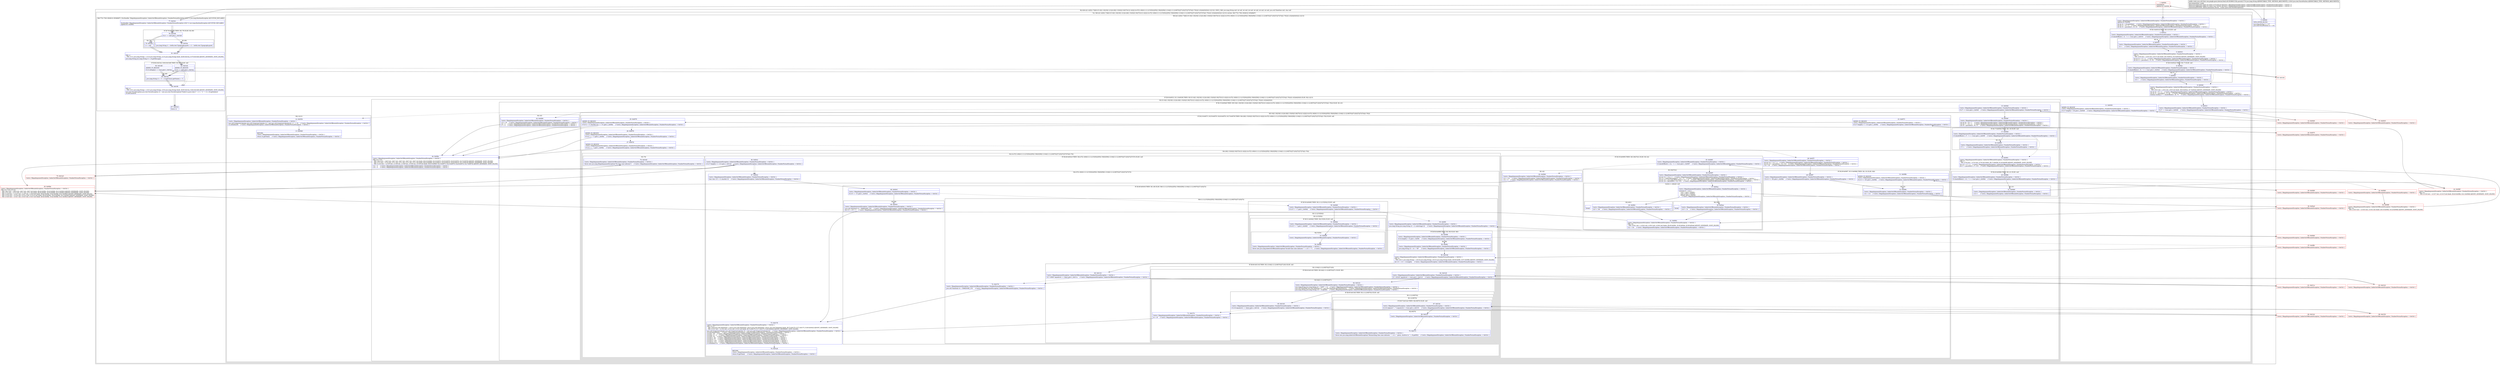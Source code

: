 digraph "CFG forcom.google.gson.internal.bind.util.ISO8601Utils.parse(Ljava\/lang\/String;Ljava\/text\/ParsePosition;)Ljava\/util\/Date;" {
subgraph cluster_Region_394680067 {
label = "R(2:0|(6:2|(1:4)|5|(1:7)|8|(3:(5:16|(1:18)|19|(1:21)|(4:28|(1:33)(0)|(3:36|37|41)(1:42)|(2:(4:47|(1:49)(6:(1:(1:(2:53|54)))|55|(1:58)(0)|59|(1:(3:64|(1:(1:(2:69|70)))|71)(0))|72)|73|74)|(1:76))))(1:43)|44|(0)(0))(2:12|13))) | DECL_VAR: java.lang.String null, int null, int null, int null, int null, int null, int null, java.util.TimeZone null, char null\l";
node [shape=record,color=blue];
Node_0 [shape=record,label="{0\:\ 0x0000|MTH_ENTER_BLOCK\l|java.lang.String r1 = r17\ljava.text.ParsePosition r2 = r18\l}"];
subgraph cluster_TryCatchRegion_712175100 {
label = "Try: R(6:2|(1:4)|5|(1:7)|8|(3:(5:16|(1:18)|19|(1:21)|(4:28|(1:33)(0)|(3:36|37|41)(1:42)|(2:(4:47|(1:49)(6:(1:(1:(2:53|54)))|55|(1:58)(0)|59|(1:(3:64|(1:(1:(2:69|70)))|71)(0))|72)|73|74)|(1:76))))(1:43)|44|(0)(0))(2:12|13)) catches: R(6:77|(1:79)(1:80)|81|(1:85)|86|87)";
node [shape=record,color=blue];
subgraph cluster_Region_344492393 {
label = "R(6:2|(1:4)|5|(1:7)|8|(3:(5:16|(1:18)|19|(1:21)|(4:28|(1:33)(0)|(3:36|37|41)(1:42)|(2:(4:47|(1:49)(6:(1:(1:(2:53|54)))|55|(1:58)(0)|59|(1:(3:64|(1:(1:(2:69|70)))|71)(0))|72)|73|74)|(1:76))))(1:43)|44|(0)(0))(2:12|13))";
node [shape=record,color=blue];
Node_2 [shape=record,label="{2\:\ ?|Catch:\{ IllegalArgumentException \| IndexOutOfBoundsException \| NumberFormatException \-\> 0x01b1 \}\lSplitter:B:1:0x0004\l|int int r0 = r18.getIndex()     \/\/ Catch:\{ IllegalArgumentException \| IndexOutOfBoundsException \| NumberFormatException \-\> 0x01b1 \}\lint int r3 = r0 + 4     \/\/ Catch:\{ IllegalArgumentException \| IndexOutOfBoundsException \| NumberFormatException \-\> 0x01b1 \}\lint int r0 = parseInt(r1, r0, r3)     \/\/ Catch:\{ IllegalArgumentException \| IndexOutOfBoundsException \| NumberFormatException \-\> 0x01b1 \}\l}"];
subgraph cluster_IfRegion_1080929016 {
label = "IF [B:3:0x0014] THEN: R(1:4) ELSE: null";
node [shape=record,color=blue];
Node_3 [shape=record,label="{3\:\ 0x0014|Catch:\{ IllegalArgumentException \| IndexOutOfBoundsException \| NumberFormatException \-\> 0x01b1 \}\l|if (checkOffset(r1, r3, '\-') == true) goto L_0x0016     \/\/ Catch:\{ IllegalArgumentException \| IndexOutOfBoundsException \| NumberFormatException \-\> 0x01b1 \}\l}"];
subgraph cluster_Region_1437737365 {
label = "R(1:4)";
node [shape=record,color=blue];
Node_4 [shape=record,label="{4\:\ 0x0016|Catch:\{ IllegalArgumentException \| IndexOutOfBoundsException \| NumberFormatException \-\> 0x01b1 \}\l|r3++     \/\/ Catch:\{ IllegalArgumentException \| IndexOutOfBoundsException \| NumberFormatException \-\> 0x01b1 \}\l}"];
}
}
Node_5 [shape=record,label="{5\:\ 0x0018|Catch:\{ IllegalArgumentException \| IndexOutOfBoundsException \| NumberFormatException \-\> 0x01b1 \}\lPHI: r3 \l  PHI: (r3v6 int) = (r3v5 int), (r3v15 int) binds: [B:3:0x0014, B:4:0x0016] A[DONT_GENERATE, DONT_INLINE]\l|int int r5 = r3 + 2     \/\/ Catch:\{ IllegalArgumentException \| IndexOutOfBoundsException \| NumberFormatException \-\> 0x01b1 \}\lint int r3 = parseInt(r1, r3, r5)     \/\/ Catch:\{ IllegalArgumentException \| IndexOutOfBoundsException \| NumberFormatException \-\> 0x01b1 \}\l}"];
subgraph cluster_IfRegion_827555716 {
label = "IF [B:6:0x0022] THEN: R(1:7) ELSE: null";
node [shape=record,color=blue];
Node_6 [shape=record,label="{6\:\ 0x0022|Catch:\{ IllegalArgumentException \| IndexOutOfBoundsException \| NumberFormatException \-\> 0x01b1 \}\l|if (checkOffset(r1, r5, '\-') == true) goto L_0x0024     \/\/ Catch:\{ IllegalArgumentException \| IndexOutOfBoundsException \| NumberFormatException \-\> 0x01b1 \}\l}"];
subgraph cluster_Region_1282991689 {
label = "R(1:7)";
node [shape=record,color=blue];
Node_7 [shape=record,label="{7\:\ 0x0024|Catch:\{ IllegalArgumentException \| IndexOutOfBoundsException \| NumberFormatException \-\> 0x01b1 \}\l|r5++     \/\/ Catch:\{ IllegalArgumentException \| IndexOutOfBoundsException \| NumberFormatException \-\> 0x01b1 \}\l}"];
}
}
Node_8 [shape=record,label="{8\:\ 0x0026|Catch:\{ IllegalArgumentException \| IndexOutOfBoundsException \| NumberFormatException \-\> 0x01b1 \}\lPHI: r5 \l  PHI: (r5v3 int) = (r5v2 int), (r5v6 int) binds: [B:6:0x0022, B:7:0x0024] A[DONT_GENERATE, DONT_INLINE]\l|int int r6 = r5 + 2     \/\/ Catch:\{ IllegalArgumentException \| IndexOutOfBoundsException \| NumberFormatException \-\> 0x01b1 \}\lint int r5 = parseInt(r1, r5, r6)     \/\/ Catch:\{ IllegalArgumentException \| IndexOutOfBoundsException \| NumberFormatException \-\> 0x01b1 \}\lboolean boolean r7 = checkOffset(r1, r6, 'T')     \/\/ Catch:\{ IllegalArgumentException \| IndexOutOfBoundsException \| NumberFormatException \-\> 0x01b1 \}\l}"];
subgraph cluster_IfRegion_72697182 {
label = "IF [B:9:0x0033, B:11:0x0039] THEN: R(3:(5:16|(1:18)|19|(1:21)|(4:28|(1:33)(0)|(3:36|37|41)(1:42)|(2:(4:47|(1:49)(6:(1:(1:(2:53|54)))|55|(1:58)(0)|59|(1:(3:64|(1:(1:(2:69|70)))|71)(0))|72)|73|74)|(1:76))))(1:43)|44|(0)(0)) ELSE: R(2:12|13)";
node [shape=record,color=blue];
Node_9 [shape=record,label="{9\:\ 0x0033|Catch:\{ IllegalArgumentException \| IndexOutOfBoundsException \| NumberFormatException \-\> 0x01b1 \}\l|if (r7 == true) goto L_0x0049     \/\/ Catch:\{ IllegalArgumentException \| IndexOutOfBoundsException \| NumberFormatException \-\> 0x01b1 \}\l}"];
Node_11 [shape=record,label="{11\:\ 0x0039|ADDED_TO_REGION\lCatch:\{ IllegalArgumentException \| IndexOutOfBoundsException \| NumberFormatException \-\> 0x01b1 \}\l|if (r17.length() \> r6) goto L_0x0049     \/\/ Catch:\{ IllegalArgumentException \| IndexOutOfBoundsException \| NumberFormatException \-\> 0x01b1 \}\l}"];
subgraph cluster_Region_983595782 {
label = "R(3:(5:16|(1:18)|19|(1:21)|(4:28|(1:33)(0)|(3:36|37|41)(1:42)|(2:(4:47|(1:49)(6:(1:(1:(2:53|54)))|55|(1:58)(0)|59|(1:(3:64|(1:(1:(2:69|70)))|71)(0))|72)|73|74)|(1:76))))(1:43)|44|(0)(0))";
node [shape=record,color=blue];
subgraph cluster_IfRegion_836864477 {
label = "IF [B:15:0x004d] THEN: R(5:16|(1:18)|19|(1:21)|(4:28|(1:33)(0)|(3:36|37|41)(1:42)|(2:(4:47|(1:49)(6:(1:(1:(2:53|54)))|55|(1:58)(0)|59|(1:(3:64|(1:(1:(2:69|70)))|71)(0))|72)|73|74)|(1:76)))) ELSE: R(1:43)";
node [shape=record,color=blue];
Node_15 [shape=record,label="{15\:\ 0x004d|Catch:\{ IllegalArgumentException \| IndexOutOfBoundsException \| NumberFormatException \-\> 0x01b1 \}\l|if (r7 == true) goto L_0x004f     \/\/ Catch:\{ IllegalArgumentException \| IndexOutOfBoundsException \| NumberFormatException \-\> 0x01b1 \}\l}"];
subgraph cluster_Region_348653794 {
label = "R(5:16|(1:18)|19|(1:21)|(4:28|(1:33)(0)|(3:36|37|41)(1:42)|(2:(4:47|(1:49)(6:(1:(1:(2:53|54)))|55|(1:58)(0)|59|(1:(3:64|(1:(1:(2:69|70)))|71)(0))|72)|73|74)|(1:76))))";
node [shape=record,color=blue];
Node_16 [shape=record,label="{16\:\ 0x004f|Catch:\{ IllegalArgumentException \| IndexOutOfBoundsException \| NumberFormatException \-\> 0x01b1 \}\l|int int r6 = r6 + 1     \/\/ Catch:\{ IllegalArgumentException \| IndexOutOfBoundsException \| NumberFormatException \-\> 0x01b1 \}\lint int r7 = r6 + 2     \/\/ Catch:\{ IllegalArgumentException \| IndexOutOfBoundsException \| NumberFormatException \-\> 0x01b1 \}\lint r6 = parseInt(r1, r6, r7)     \/\/ Catch:\{ IllegalArgumentException \| IndexOutOfBoundsException \| NumberFormatException \-\> 0x01b1 \}\l}"];
subgraph cluster_IfRegion_1146820819 {
label = "IF [B:17:0x005d] THEN: R(1:18) ELSE: null";
node [shape=record,color=blue];
Node_17 [shape=record,label="{17\:\ 0x005d|Catch:\{ IllegalArgumentException \| IndexOutOfBoundsException \| NumberFormatException \-\> 0x01b1 \}\l|if (checkOffset(r1, r7, ':') == true) goto L_0x005f     \/\/ Catch:\{ IllegalArgumentException \| IndexOutOfBoundsException \| NumberFormatException \-\> 0x01b1 \}\l}"];
subgraph cluster_Region_66468487 {
label = "R(1:18)";
node [shape=record,color=blue];
Node_18 [shape=record,label="{18\:\ 0x005f|Catch:\{ IllegalArgumentException \| IndexOutOfBoundsException \| NumberFormatException \-\> 0x01b1 \}\l|r7++     \/\/ Catch:\{ IllegalArgumentException \| IndexOutOfBoundsException \| NumberFormatException \-\> 0x01b1 \}\l}"];
}
}
Node_19 [shape=record,label="{19\:\ 0x0061|Catch:\{ IllegalArgumentException \| IndexOutOfBoundsException \| NumberFormatException \-\> 0x01b1 \}\lPHI: r7 \l  PHI: (r7v6 int) = (r7v5 int), (r7v8 int) binds: [B:17:0x005d, B:18:0x005f] A[DONT_GENERATE, DONT_INLINE]\l|int r13 = r7 + 2     \/\/ Catch:\{ IllegalArgumentException \| IndexOutOfBoundsException \| NumberFormatException \-\> 0x01b1 \}\lint r7 = parseInt(r1, r7, r13)     \/\/ Catch:\{ IllegalArgumentException \| IndexOutOfBoundsException \| NumberFormatException \-\> 0x01b1 \}\l}"];
subgraph cluster_IfRegion_1774997706 {
label = "IF [B:20:0x006b] THEN: R(1:21) ELSE: null";
node [shape=record,color=blue];
Node_20 [shape=record,label="{20\:\ 0x006b|Catch:\{ IllegalArgumentException \| IndexOutOfBoundsException \| NumberFormatException \-\> 0x01b1 \}\l|if (checkOffset(r1, r13, ':') == true) goto L_0x006d     \/\/ Catch:\{ IllegalArgumentException \| IndexOutOfBoundsException \| NumberFormatException \-\> 0x01b1 \}\l}"];
subgraph cluster_Region_22234433 {
label = "R(1:21)";
node [shape=record,color=blue];
Node_21 [shape=record,label="{21\:\ 0x006d|Catch:\{ IllegalArgumentException \| IndexOutOfBoundsException \| NumberFormatException \-\> 0x01b1 \}\l|r13++     \/\/ Catch:\{ IllegalArgumentException \| IndexOutOfBoundsException \| NumberFormatException \-\> 0x01b1 \}\l}"];
}
}
subgraph cluster_IfRegion_1137290536 {
label = "IF [B:23:0x0073, B:25:0x0079, B:26:0x007b, B:27:0x007d] THEN: R(4:28|(1:33)(0)|(3:36|37|41)(1:42)|(2:(4:47|(1:49)(6:(1:(1:(2:53|54)))|55|(1:58)(0)|59|(1:(3:64|(1:(1:(2:69|70)))|71)(0))|72)|73|74)|(1:76))) ELSE: null";
node [shape=record,color=blue];
Node_23 [shape=record,label="{23\:\ 0x0073|ADDED_TO_REGION\lCatch:\{ IllegalArgumentException \| IndexOutOfBoundsException \| NumberFormatException \-\> 0x01b1 \}\l|if (r17.length() \<= r13) goto L_0x00bc     \/\/ Catch:\{ IllegalArgumentException \| IndexOutOfBoundsException \| NumberFormatException \-\> 0x01b1 \}\l}"];
Node_25 [shape=record,label="{25\:\ 0x0079|ADDED_TO_REGION\lCatch:\{ IllegalArgumentException \| IndexOutOfBoundsException \| NumberFormatException \-\> 0x01b1 \}\l|if ((r12 = r1.charAt(r13)) == 'Z') goto L_0x00bc     \/\/ Catch:\{ IllegalArgumentException \| IndexOutOfBoundsException \| NumberFormatException \-\> 0x01b1 \}\l}"];
Node_26 [shape=record,label="{26\:\ 0x007b|ADDED_TO_REGION\lCatch:\{ IllegalArgumentException \| IndexOutOfBoundsException \| NumberFormatException \-\> 0x01b1 \}\l|if (r12 == '+') goto L_0x00bc     \/\/ Catch:\{ IllegalArgumentException \| IndexOutOfBoundsException \| NumberFormatException \-\> 0x01b1 \}\l}"];
Node_27 [shape=record,label="{27\:\ 0x007d|ADDED_TO_REGION\lCatch:\{ IllegalArgumentException \| IndexOutOfBoundsException \| NumberFormatException \-\> 0x01b1 \}\l|if (r12 == '\-') goto L_0x00bc     \/\/ Catch:\{ IllegalArgumentException \| IndexOutOfBoundsException \| NumberFormatException \-\> 0x01b1 \}\l}"];
subgraph cluster_Region_395453099 {
label = "R(4:28|(1:33)(0)|(3:36|37|41)(1:42)|(2:(4:47|(1:49)(6:(1:(1:(2:53|54)))|55|(1:58)(0)|59|(1:(3:64|(1:(1:(2:69|70)))|71)(0))|72)|73|74)|(1:76)))";
node [shape=record,color=blue];
Node_28 [shape=record,label="{28\:\ 0x007f|Catch:\{ IllegalArgumentException \| IndexOutOfBoundsException \| NumberFormatException \-\> 0x01b1 \}\l|int int r12 = r13 + 2     \/\/ Catch:\{ IllegalArgumentException \| IndexOutOfBoundsException \| NumberFormatException \-\> 0x01b1 \}\lint int r13 = parseInt(r1, r13, r12)     \/\/ Catch:\{ IllegalArgumentException \| IndexOutOfBoundsException \| NumberFormatException \-\> 0x01b1 \}\lr14 = 59     \/\/ Catch:\{ IllegalArgumentException \| IndexOutOfBoundsException \| NumberFormatException \-\> 0x01b1 \}\l}"];
subgraph cluster_IfRegion_562005406 {
label = "IF [B:29:0x0087, B:31:0x008b] THEN: R(1:33) ELSE: R(0)";
node [shape=record,color=blue];
Node_29 [shape=record,label="{29\:\ 0x0087|Catch:\{ IllegalArgumentException \| IndexOutOfBoundsException \| NumberFormatException \-\> 0x01b1 \}\l|if (r13 \<= 59) goto L_0x008e     \/\/ Catch:\{ IllegalArgumentException \| IndexOutOfBoundsException \| NumberFormatException \-\> 0x01b1 \}\l}"];
Node_31 [shape=record,label="{31\:\ 0x008b|ADDED_TO_REGION\lCatch:\{ IllegalArgumentException \| IndexOutOfBoundsException \| NumberFormatException \-\> 0x01b1 \}\l|if (r13 \>= 63) goto L_0x008e     \/\/ Catch:\{ IllegalArgumentException \| IndexOutOfBoundsException \| NumberFormatException \-\> 0x01b1 \}\l}"];
subgraph cluster_Region_351381177 {
label = "R(1:33)";
node [shape=record,color=blue];
Node_33 [shape=record,label="{33\:\ 0x008e|Catch:\{ IllegalArgumentException \| IndexOutOfBoundsException \| NumberFormatException \-\> 0x01b1 \}\l|r14 = r13     \/\/ Catch:\{ IllegalArgumentException \| IndexOutOfBoundsException \| NumberFormatException \-\> 0x01b1 \}\l}"];
}
subgraph cluster_Region_904898064 {
label = "R(0)";
node [shape=record,color=blue];
}
}
subgraph cluster_IfRegion_185810186 {
label = "IF [B:35:0x0095] THEN: R(3:36|37|41) ELSE: R(1:42)";
node [shape=record,color=blue];
Node_35 [shape=record,label="{35\:\ 0x0095|Catch:\{ IllegalArgumentException \| IndexOutOfBoundsException \| NumberFormatException \-\> 0x01b1 \}\l|if (checkOffset(r1, r12, '.') == true) goto L_0x0097     \/\/ Catch:\{ IllegalArgumentException \| IndexOutOfBoundsException \| NumberFormatException \-\> 0x01b1 \}\l}"];
subgraph cluster_Region_5404322 {
label = "R(3:36|37|41)";
node [shape=record,color=blue];
Node_36 [shape=record,label="{36\:\ 0x0097|Catch:\{ IllegalArgumentException \| IndexOutOfBoundsException \| NumberFormatException \-\> 0x01b1 \}\l|int int r12 = r12 + 1     \/\/ Catch:\{ IllegalArgumentException \| IndexOutOfBoundsException \| NumberFormatException \-\> 0x01b1 \}\lint r13 = indexOfNonDigit(r1, r12 + 1)     \/\/ Catch:\{ IllegalArgumentException \| IndexOutOfBoundsException \| NumberFormatException \-\> 0x01b1 \}\lint int r15 = java.lang.Math.min(r13, r12 + 3)     \/\/ Catch:\{ IllegalArgumentException \| IndexOutOfBoundsException \| NumberFormatException \-\> 0x01b1 \}\lint int r16 = parseInt(r1, r12, r15)     \/\/ Catch:\{ IllegalArgumentException \| IndexOutOfBoundsException \| NumberFormatException \-\> 0x01b1 \}\l}"];
subgraph cluster_SwitchRegion_127361593 {
label = "Switch: 2, default: null";
node [shape=record,color=blue];
Node_37 [shape=record,label="{37\:\ 0x00aa|Catch:\{ IllegalArgumentException \| IndexOutOfBoundsException \| NumberFormatException \-\> 0x01b1 \}\l|switch((r15 \- r12)) \{\l    case 1: goto L_0x00b1;\l    case 2: goto L_0x00ae;\l    default: goto L_0x00ad;\l\}     \/\/ Catch:\{ IllegalArgumentException \| IndexOutOfBoundsException \| NumberFormatException \-\> 0x01b1 \}\l}"];
subgraph cluster_Region_1842489554 {
label = "R(2:40|1)";
node [shape=record,color=blue];
Node_40 [shape=record,label="{40\:\ 0x00b1|Catch:\{ IllegalArgumentException \| IndexOutOfBoundsException \| NumberFormatException \-\> 0x01b1 \}\l|r16 *= 100     \/\/ Catch:\{ IllegalArgumentException \| IndexOutOfBoundsException \| NumberFormatException \-\> 0x01b1 \}\l}"];
Node_InsnContainer_1405928265 [shape=record,label="{|break\l}"];
}
subgraph cluster_Region_1606555117 {
label = "R(2:39|1)";
node [shape=record,color=blue];
Node_39 [shape=record,label="{39\:\ 0x00ae|Catch:\{ IllegalArgumentException \| IndexOutOfBoundsException \| NumberFormatException \-\> 0x01b1 \}\l|r16 *= 10     \/\/ Catch:\{ IllegalArgumentException \| IndexOutOfBoundsException \| NumberFormatException \-\> 0x01b1 \}\l}"];
Node_InsnContainer_462586126 [shape=record,label="{|break\l}"];
}
}
Node_41 [shape=record,label="{41\:\ 0x00b3|Catch:\{ IllegalArgumentException \| IndexOutOfBoundsException \| NumberFormatException \-\> 0x01b1 \}\lPHI: r16 \l  PHI: (r16v1 int) = (r16v2 int), (r16v3 int), (r16v0 int) binds: [B:40:0x00b1, B:39:0x00ae, B:38:0x00ad] A[DONT_GENERATE, DONT_INLINE]\l|r12 = r16     \/\/ Catch:\{ IllegalArgumentException \| IndexOutOfBoundsException \| NumberFormatException \-\> 0x01b1 \}\l}"];
}
subgraph cluster_Region_1010928757 {
label = "R(1:42)";
node [shape=record,color=blue];
Node_42 [shape=record,label="{42\:\ 0x00b6|Catch:\{ IllegalArgumentException \| IndexOutOfBoundsException \| NumberFormatException \-\> 0x01b1 \}\l|r13 = r12     \/\/ Catch:\{ IllegalArgumentException \| IndexOutOfBoundsException \| NumberFormatException \-\> 0x01b1 \}\lr12 = 0     \/\/ Catch:\{ IllegalArgumentException \| IndexOutOfBoundsException \| NumberFormatException \-\> 0x01b1 \}\l}"];
}
}
subgraph cluster_Region_640848525 {
label = "R(2:(4:47|(1:49)(6:(1:(1:(2:53|54)))|55|(1:58)(0)|59|(1:(3:64|(1:(1:(2:69|70)))|71)(0))|72)|73|74)|(1:76))";
node [shape=record,color=blue];
subgraph cluster_IfRegion_1856339837 {
label = "IF [B:46:0x00c2] THEN: R(4:47|(1:49)(6:(1:(1:(2:53|54)))|55|(1:58)(0)|59|(1:(3:64|(1:(1:(2:69|70)))|71)(0))|72)|73|74) ELSE: null";
node [shape=record,color=blue];
Node_46 [shape=record,label="{46\:\ 0x00c2|Catch:\{ IllegalArgumentException \| IndexOutOfBoundsException \| NumberFormatException \-\> 0x01b1 \}\l|if (r17.length() \<= r13) goto L_0x01a9     \/\/ Catch:\{ IllegalArgumentException \| IndexOutOfBoundsException \| NumberFormatException \-\> 0x01b1 \}\l}"];
subgraph cluster_Region_243022701 {
label = "R(4:47|(1:49)(6:(1:(1:(2:53|54)))|55|(1:58)(0)|59|(1:(3:64|(1:(1:(2:69|70)))|71)(0))|72)|73|74)";
node [shape=record,color=blue];
Node_47 [shape=record,label="{47\:\ 0x00c4|Catch:\{ IllegalArgumentException \| IndexOutOfBoundsException \| NumberFormatException \-\> 0x01b1 \}\l|char char r15 = r1.charAt(r13)     \/\/ Catch:\{ IllegalArgumentException \| IndexOutOfBoundsException \| NumberFormatException \-\> 0x01b1 \}\l}"];
subgraph cluster_IfRegion_949118502 {
label = "IF [B:48:0x00c9] THEN: R(1:49) ELSE: R(6:(1:(1:(2:53|54)))|55|(1:58)(0)|59|(1:(3:64|(1:(1:(2:69|70)))|71)(0))|72)";
node [shape=record,color=blue];
Node_48 [shape=record,label="{48\:\ 0x00c9|Catch:\{ IllegalArgumentException \| IndexOutOfBoundsException \| NumberFormatException \-\> 0x01b1 \}\l|if (r15 == 'Z') goto L_0x00cb     \/\/ Catch:\{ IllegalArgumentException \| IndexOutOfBoundsException \| NumberFormatException \-\> 0x01b1 \}\l}"];
subgraph cluster_Region_557255563 {
label = "R(1:49)";
node [shape=record,color=blue];
Node_49 [shape=record,label="{49\:\ 0x00cb|Catch:\{ IllegalArgumentException \| IndexOutOfBoundsException \| NumberFormatException \-\> 0x01b1 \}\l|java.util.TimeZone r4 = TIMEZONE_UTC     \/\/ Catch:\{ IllegalArgumentException \| IndexOutOfBoundsException \| NumberFormatException \-\> 0x01b1 \}\lint r13 = r13 + 1     \/\/ Catch:\{ IllegalArgumentException \| IndexOutOfBoundsException \| NumberFormatException \-\> 0x01b1 \}\l}"];
}
subgraph cluster_Region_142464883 {
label = "R(6:(1:(1:(2:53|54)))|55|(1:58)(0)|59|(1:(3:64|(1:(1:(2:69|70)))|71)(0))|72)";
node [shape=record,color=blue];
subgraph cluster_IfRegion_558877667 {
label = "IF [B:50:0x00d0] THEN: R(1:(1:(2:53|54))) ELSE: null";
node [shape=record,color=blue];
Node_50 [shape=record,label="{50\:\ 0x00d0|Catch:\{ IllegalArgumentException \| IndexOutOfBoundsException \| NumberFormatException \-\> 0x01b1 \}\l|if (r15 != '+') goto L_0x00d2     \/\/ Catch:\{ IllegalArgumentException \| IndexOutOfBoundsException \| NumberFormatException \-\> 0x01b1 \}\l}"];
subgraph cluster_Region_1531330411 {
label = "R(1:(1:(2:53|54)))";
node [shape=record,color=blue];
subgraph cluster_Region_1414746108 {
label = "R(1:(2:53|54))";
node [shape=record,color=blue];
subgraph cluster_IfRegion_291359131 {
label = "IF [B:51:0x00d2] THEN: R(2:53|54) ELSE: null";
node [shape=record,color=blue];
Node_51 [shape=record,label="{51\:\ 0x00d2|Catch:\{ IllegalArgumentException \| IndexOutOfBoundsException \| NumberFormatException \-\> 0x01b1 \}\l|if (r15 != '\-') goto L_0x00d5     \/\/ Catch:\{ IllegalArgumentException \| IndexOutOfBoundsException \| NumberFormatException \-\> 0x01b1 \}\l}"];
subgraph cluster_Region_171966396 {
label = "R(2:53|54)";
node [shape=record,color=blue];
Node_53 [shape=record,label="{53\:\ 0x00d5|Catch:\{ IllegalArgumentException \| IndexOutOfBoundsException \| NumberFormatException \-\> 0x01b1 \}\l}"];
Node_54 [shape=record,label="{54\:\ 0x00f0|Catch:\{ IllegalArgumentException \| IndexOutOfBoundsException \| NumberFormatException \-\> 0x01b1 \}\l|throw new java.lang.IndexOutOfBoundsException(\"Invalid time zone indicator '\" + r15 + \"'\")     \/\/ Catch:\{ IllegalArgumentException \| IndexOutOfBoundsException \| NumberFormatException \-\> 0x01b1 \}\l}"];
}
}
}
}
}
Node_55 [shape=record,label="{55\:\ 0x00f1|Catch:\{ IllegalArgumentException \| IndexOutOfBoundsException \| NumberFormatException \-\> 0x01b1 \}\l|java.lang.String java.lang.String r4 = r1.substring(r13)     \/\/ Catch:\{ IllegalArgumentException \| IndexOutOfBoundsException \| NumberFormatException \-\> 0x01b1 \}\l}"];
subgraph cluster_IfRegion_1956716105 {
label = "IF [B:56:0x00f9] THEN: R(1:58) ELSE: R(0)";
node [shape=record,color=blue];
Node_56 [shape=record,label="{56\:\ 0x00f9|Catch:\{ IllegalArgumentException \| IndexOutOfBoundsException \| NumberFormatException \-\> 0x01b1 \}\l|if (r4.length() \< 5) goto L_0x00fc     \/\/ Catch:\{ IllegalArgumentException \| IndexOutOfBoundsException \| NumberFormatException \-\> 0x01b1 \}\l}"];
subgraph cluster_Region_26657752 {
label = "R(1:58)";
node [shape=record,color=blue];
Node_58 [shape=record,label="{58\:\ 0x00fc|Catch:\{ IllegalArgumentException \| IndexOutOfBoundsException \| NumberFormatException \-\> 0x01b1 \}\l|java.lang.String r4 = r4 + \"00\"     \/\/ Catch:\{ IllegalArgumentException \| IndexOutOfBoundsException \| NumberFormatException \-\> 0x01b1 \}\l}"];
}
subgraph cluster_Region_1724324097 {
label = "R(0)";
node [shape=record,color=blue];
}
}
Node_59 [shape=record,label="{59\:\ 0x010d|Catch:\{ IllegalArgumentException \| IndexOutOfBoundsException \| NumberFormatException \-\> 0x01b1 \}\lPHI: r4 \l  PHI: (r4v11 java.lang.String) = (r4v18 java.lang.String), (r4v10 java.lang.String) binds: [B:58:0x00fc, B:57:0x00fb] A[DONT_GENERATE, DONT_INLINE]\l|int r13 = r13 + r4.length()     \/\/ Catch:\{ IllegalArgumentException \| IndexOutOfBoundsException \| NumberFormatException \-\> 0x01b1 \}\l}"];
subgraph cluster_IfRegion_1842558981 {
label = "IF [B:60:0x0118] THEN: R(1:(3:64|(1:(1:(2:69|70)))|71)(0)) ELSE: null";
node [shape=record,color=blue];
Node_60 [shape=record,label="{60\:\ 0x0118|Catch:\{ IllegalArgumentException \| IndexOutOfBoundsException \| NumberFormatException \-\> 0x01b1 \}\l|if (\"+0000\".equals(r4) == false) goto L_0x011a     \/\/ Catch:\{ IllegalArgumentException \| IndexOutOfBoundsException \| NumberFormatException \-\> 0x01b1 \}\l}"];
subgraph cluster_Region_593288243 {
label = "R(1:(3:64|(1:(1:(2:69|70)))|71)(0))";
node [shape=record,color=blue];
subgraph cluster_IfRegion_1433898262 {
label = "IF [B:62:0x0120] THEN: R(3:64|(1:(1:(2:69|70)))|71) ELSE: R(0)";
node [shape=record,color=blue];
Node_62 [shape=record,label="{62\:\ 0x0120|Catch:\{ IllegalArgumentException \| IndexOutOfBoundsException \| NumberFormatException \-\> 0x01b1 \}\l|if (\"+00:00\".equals(r4) != true) goto L_0x0123     \/\/ Catch:\{ IllegalArgumentException \| IndexOutOfBoundsException \| NumberFormatException \-\> 0x01b1 \}\l}"];
subgraph cluster_Region_2121850013 {
label = "R(3:64|(1:(1:(2:69|70)))|71)";
node [shape=record,color=blue];
Node_64 [shape=record,label="{64\:\ 0x0123|Catch:\{ IllegalArgumentException \| IndexOutOfBoundsException \| NumberFormatException \-\> 0x01b1 \}\l|java.lang.String java.lang.String r4 = \"GMT\" + r4     \/\/ Catch:\{ IllegalArgumentException \| IndexOutOfBoundsException \| NumberFormatException \-\> 0x01b1 \}\ljava.util.TimeZone java.util.TimeZone r9 = java.util.TimeZone.getTimeZone(r4)     \/\/ Catch:\{ IllegalArgumentException \| IndexOutOfBoundsException \| NumberFormatException \-\> 0x01b1 \}\ljava.lang.String java.lang.String r10 = r9.getID()     \/\/ Catch:\{ IllegalArgumentException \| IndexOutOfBoundsException \| NumberFormatException \-\> 0x01b1 \}\l}"];
subgraph cluster_IfRegion_1648893027 {
label = "IF [B:65:0x0140] THEN: R(1:(1:(2:69|70))) ELSE: null";
node [shape=record,color=blue];
Node_65 [shape=record,label="{65\:\ 0x0140|Catch:\{ IllegalArgumentException \| IndexOutOfBoundsException \| NumberFormatException \-\> 0x01b1 \}\l|if (r10.equals(r4) == false) goto L_0x0142     \/\/ Catch:\{ IllegalArgumentException \| IndexOutOfBoundsException \| NumberFormatException \-\> 0x01b1 \}\l}"];
subgraph cluster_Region_1225462356 {
label = "R(1:(1:(2:69|70)))";
node [shape=record,color=blue];
subgraph cluster_Region_132749350 {
label = "R(1:(2:69|70))";
node [shape=record,color=blue];
subgraph cluster_IfRegion_518460725 {
label = "IF [B:67:0x014e] THEN: R(2:69|70) ELSE: null";
node [shape=record,color=blue];
Node_67 [shape=record,label="{67\:\ 0x014e|Catch:\{ IllegalArgumentException \| IndexOutOfBoundsException \| NumberFormatException \-\> 0x01b1 \}\l|if (r10.replace(\":\", \"\").equals(r4) != true) goto L_0x0151     \/\/ Catch:\{ IllegalArgumentException \| IndexOutOfBoundsException \| NumberFormatException \-\> 0x01b1 \}\l}"];
subgraph cluster_Region_1786775036 {
label = "R(2:69|70)";
node [shape=record,color=blue];
Node_69 [shape=record,label="{69\:\ 0x0151|Catch:\{ IllegalArgumentException \| IndexOutOfBoundsException \| NumberFormatException \-\> 0x01b1 \}\l}"];
Node_70 [shape=record,label="{70\:\ 0x0173|Catch:\{ IllegalArgumentException \| IndexOutOfBoundsException \| NumberFormatException \-\> 0x01b1 \}\l|throw new java.lang.IndexOutOfBoundsException(\"Mismatching time zone indicator: \" + r4 + \" given, resolves to \" + r9.getID())     \/\/ Catch:\{ IllegalArgumentException \| IndexOutOfBoundsException \| NumberFormatException \-\> 0x01b1 \}\l}"];
}
}
}
}
}
Node_71 [shape=record,label="{71\:\ 0x0174|Catch:\{ IllegalArgumentException \| IndexOutOfBoundsException \| NumberFormatException \-\> 0x01b1 \}\l|r4 = r9     \/\/ Catch:\{ IllegalArgumentException \| IndexOutOfBoundsException \| NumberFormatException \-\> 0x01b1 \}\l}"];
}
subgraph cluster_Region_1505269451 {
label = "R(0)";
node [shape=record,color=blue];
}
}
}
}
Node_72 [shape=record,label="{72\:\ 0x0176|Catch:\{ IllegalArgumentException \| IndexOutOfBoundsException \| NumberFormatException \-\> 0x01b1 \}\l|java.util.TimeZone r4 = TIMEZONE_UTC     \/\/ Catch:\{ IllegalArgumentException \| IndexOutOfBoundsException \| NumberFormatException \-\> 0x01b1 \}\l}"];
}
}
Node_73 [shape=record,label="{73\:\ 0x0178|Catch:\{ IllegalArgumentException \| IndexOutOfBoundsException \| NumberFormatException \-\> 0x01b1 \}\lPHI: r4 r13 \l  PHI: (r4v8 java.util.TimeZone) = (r4v12 java.util.TimeZone), (r4v14 java.util.TimeZone), (r4v21 java.util.TimeZone) binds: [B:72:0x0176, B:71:0x0174, B:49:0x00cb] A[DONT_GENERATE, DONT_INLINE]\l  PHI: (r13v1 int) = (r13v2 int), (r13v2 int), (r13v3 int) binds: [B:72:0x0176, B:71:0x0174, B:49:0x00cb] A[DONT_GENERATE, DONT_INLINE]\l|java.util.GregorianCalendar java.util.GregorianCalendar r9 = new java.util.GregorianCalendar(r4)     \/\/ Catch:\{ IllegalArgumentException \| IndexOutOfBoundsException \| NumberFormatException \-\> 0x01b1 \}\lr9.setLenient(false)     \/\/ Catch:\{ IllegalArgumentException \| IndexOutOfBoundsException \| NumberFormatException \-\> 0x01b1 \}\lr9.set(1, r0)     \/\/ Catch:\{ IllegalArgumentException \| IndexOutOfBoundsException \| NumberFormatException \-\> 0x01b1 \}\lr9.set(2, r3 \- 1)     \/\/ Catch:\{ IllegalArgumentException \| IndexOutOfBoundsException \| NumberFormatException \-\> 0x01b1 \}\lr9.set(5, r5)     \/\/ Catch:\{ IllegalArgumentException \| IndexOutOfBoundsException \| NumberFormatException \-\> 0x01b1 \}\lr9.set(11, r6)     \/\/ Catch:\{ IllegalArgumentException \| IndexOutOfBoundsException \| NumberFormatException \-\> 0x01b1 \}\lr9.set(12, r7)     \/\/ Catch:\{ IllegalArgumentException \| IndexOutOfBoundsException \| NumberFormatException \-\> 0x01b1 \}\lr9.set(13, r14)     \/\/ Catch:\{ IllegalArgumentException \| IndexOutOfBoundsException \| NumberFormatException \-\> 0x01b1 \}\lr9.set(14, r12)     \/\/ Catch:\{ IllegalArgumentException \| IndexOutOfBoundsException \| NumberFormatException \-\> 0x01b1 \}\lr2.setIndex(r13)     \/\/ Catch:\{ IllegalArgumentException \| IndexOutOfBoundsException \| NumberFormatException \-\> 0x01b1 \}\l}"];
Node_74 [shape=record,label="{74\:\ 0x01a8|RETURN\lCatch:\{ IllegalArgumentException \| IndexOutOfBoundsException \| NumberFormatException \-\> 0x01b1 \}\l|return r9.getTime()     \/\/ Catch:\{ IllegalArgumentException \| IndexOutOfBoundsException \| NumberFormatException \-\> 0x01b1 \}\l}"];
}
}
subgraph cluster_Region_473986187 {
label = "R(1:76)";
node [shape=record,color=blue];
Node_76 [shape=record,label="{76\:\ 0x01b0|Catch:\{ IllegalArgumentException \| IndexOutOfBoundsException \| NumberFormatException \-\> 0x01b1 \}\l|throw new java.lang.IllegalArgumentException(\"No time zone indicator\")     \/\/ Catch:\{ IllegalArgumentException \| IndexOutOfBoundsException \| NumberFormatException \-\> 0x01b1 \}\l}"];
}
}
}
}
}
subgraph cluster_Region_1973137522 {
label = "R(1:43)";
node [shape=record,color=blue];
Node_43 [shape=record,label="{43\:\ 0x00b9|Catch:\{ IllegalArgumentException \| IndexOutOfBoundsException \| NumberFormatException \-\> 0x01b1 \}\l|r13 = r6     \/\/ Catch:\{ IllegalArgumentException \| IndexOutOfBoundsException \| NumberFormatException \-\> 0x01b1 \}\lr6 = 0     \/\/ Catch:\{ IllegalArgumentException \| IndexOutOfBoundsException \| NumberFormatException \-\> 0x01b1 \}\lr7 = 0     \/\/ Catch:\{ IllegalArgumentException \| IndexOutOfBoundsException \| NumberFormatException \-\> 0x01b1 \}\l}"];
}
}
Node_44 [shape=record,label="{44\:\ 0x00bc|Catch:\{ IllegalArgumentException \| IndexOutOfBoundsException \| NumberFormatException \-\> 0x01b1 \}\lPHI: r6 r7 r13 \l  PHI: (r6v4 int) = (r6v5 int), (r6v7 int), (r6v7 int), (r6v7 int), (r6v7 int) binds: [B:43:0x00b9, B:23:0x0073, B:25:0x0079, B:26:0x007b, B:27:0x007d] A[DONT_GENERATE, DONT_INLINE]\l  PHI: (r7v3 int) = (r7v4 int), (r7v7 int), (r7v7 int), (r7v7 int), (r7v7 int) binds: [B:43:0x00b9, B:23:0x0073, B:25:0x0079, B:26:0x007b, B:27:0x007d] A[DONT_GENERATE, DONT_INLINE]\l  PHI: (r13v4 int) = (r13v5 int), (r13v8 int), (r13v8 int), (r13v8 int), (r13v8 int) binds: [B:43:0x00b9, B:23:0x0073, B:25:0x0079, B:26:0x007b, B:27:0x007d] A[DONT_GENERATE, DONT_INLINE]\l|r12 = 0     \/\/ Catch:\{ IllegalArgumentException \| IndexOutOfBoundsException \| NumberFormatException \-\> 0x01b1 \}\lr14 = 0     \/\/ Catch:\{ IllegalArgumentException \| IndexOutOfBoundsException \| NumberFormatException \-\> 0x01b1 \}\l}"];
subgraph cluster_IfRegion_231230693 {
label = "IF [B:46:0x00c2] THEN: R(0) ELSE: R(0)";
node [shape=record,color=blue];
Node_46 [shape=record,label="{46\:\ 0x00c2|Catch:\{ IllegalArgumentException \| IndexOutOfBoundsException \| NumberFormatException \-\> 0x01b1 \}\l|if (r17.length() \<= r13) goto L_0x01a9     \/\/ Catch:\{ IllegalArgumentException \| IndexOutOfBoundsException \| NumberFormatException \-\> 0x01b1 \}\l}"];
subgraph cluster_Region_1177279954 {
label = "R(0)";
node [shape=record,color=blue];
}
subgraph cluster_Region_1530402066 {
label = "R(0)";
node [shape=record,color=blue];
}
}
}
subgraph cluster_Region_1722296207 {
label = "R(2:12|13)";
node [shape=record,color=blue];
Node_12 [shape=record,label="{12\:\ 0x003b|Catch:\{ IllegalArgumentException \| IndexOutOfBoundsException \| NumberFormatException \-\> 0x01b1 \}\l|java.util.GregorianCalendar java.util.GregorianCalendar r4 = new java.util.GregorianCalendar(r0, r3 \- 1, r5)     \/\/ Catch:\{ IllegalArgumentException \| IndexOutOfBoundsException \| NumberFormatException \-\> 0x01b1 \}\lr2.setIndex(r6)     \/\/ Catch:\{ IllegalArgumentException \| IndexOutOfBoundsException \| NumberFormatException \-\> 0x01b1 \}\l}"];
Node_13 [shape=record,label="{13\:\ 0x0048|RETURN\lCatch:\{ IllegalArgumentException \| IndexOutOfBoundsException \| NumberFormatException \-\> 0x01b1 \}\l|return r4.getTime()     \/\/ Catch:\{ IllegalArgumentException \| IndexOutOfBoundsException \| NumberFormatException \-\> 0x01b1 \}\l}"];
}
}
}
subgraph cluster_Region_950288116 {
label = "R(6:77|(1:79)(1:80)|81|(1:85)|86|87) | ExcHandler: IllegalArgumentException \| IndexOutOfBoundsException \| NumberFormatException (r0v0 'e' java.lang.RuntimeException A[CUSTOM_DECLARE])\l";
node [shape=record,color=blue];
Node_77 [shape=record,label="{77\:\ 0x01b1|ExcHandler: IllegalArgumentException \| IndexOutOfBoundsException \| NumberFormatException (r0v0 'e' java.lang.RuntimeException A[CUSTOM_DECLARE])\lSplitter:B:1:0x0004\l}"];
subgraph cluster_IfRegion_437534747 {
label = "IF [B:78:0x01b6] THEN: R(1:79) ELSE: R(1:80)";
node [shape=record,color=blue];
Node_78 [shape=record,label="{78\:\ 0x01b6|if (r1 == null) goto L_0x01b8\l}"];
subgraph cluster_Region_8954470 {
label = "R(1:79)";
node [shape=record,color=blue];
Node_79 [shape=record,label="{79\:\ 0x01b8|r1 = null\l}"];
}
subgraph cluster_Region_157340317 {
label = "R(1:80)";
node [shape=record,color=blue];
Node_80 [shape=record,label="{80\:\ 0x01ba|java.lang.String r1 = kotlin.text.Typography.quote + r1 + kotlin.text.Typography.quote\l}"];
}
}
Node_81 [shape=record,label="{81\:\ 0x01ce|PHI: r1 \l  PHI: (r1v1 java.lang.String) = (r1v4 java.lang.String), (r1v5 java.lang.String) binds: [B:80:0x01ba, B:79:0x01b8] A[DONT_GENERATE, DONT_INLINE]\l|java.lang.String java.lang.String r3 = r0.getMessage()\l}"];
subgraph cluster_IfRegion_283916924 {
label = "IF [B:82:0x01d2, B:84:0x01d8] THEN: R(1:85) ELSE: null";
node [shape=record,color=blue];
Node_82 [shape=record,label="{82\:\ 0x01d2|ADDED_TO_REGION\l|if (r3 == null) goto L_0x01da\l}"];
Node_84 [shape=record,label="{84\:\ 0x01d8|ADDED_TO_REGION\l|if (r3.isEmpty() == true) goto L_0x01da\l}"];
subgraph cluster_Region_929032007 {
label = "R(1:85)";
node [shape=record,color=blue];
Node_85 [shape=record,label="{85\:\ 0x01da|java.lang.String r3 = \"(\" + r0.getClass().getName() + \")\"\l}"];
}
}
Node_86 [shape=record,label="{86\:\ 0x01f8|PHI: r3 \l  PHI: (r3v1 java.lang.String) = (r3v3 java.lang.String), (r3v0 java.lang.String) binds: [B:85:0x01da, B:84:0x01d8] A[DONT_GENERATE, DONT_INLINE]\l|java.text.ParseException java.text.ParseException r4 = new java.text.ParseException(\"Failed to parse date [\" + r1 + \"]: \" + r3, r18.getIndex())\lr4.initCause(r0)\l}"];
Node_87 [shape=record,label="{87\:\ 0x021d|throw r4\l}"];
}
}
}
subgraph cluster_Region_950288116 {
label = "R(6:77|(1:79)(1:80)|81|(1:85)|86|87) | ExcHandler: IllegalArgumentException \| IndexOutOfBoundsException \| NumberFormatException (r0v0 'e' java.lang.RuntimeException A[CUSTOM_DECLARE])\l";
node [shape=record,color=blue];
Node_77 [shape=record,label="{77\:\ 0x01b1|ExcHandler: IllegalArgumentException \| IndexOutOfBoundsException \| NumberFormatException (r0v0 'e' java.lang.RuntimeException A[CUSTOM_DECLARE])\lSplitter:B:1:0x0004\l}"];
subgraph cluster_IfRegion_437534747 {
label = "IF [B:78:0x01b6] THEN: R(1:79) ELSE: R(1:80)";
node [shape=record,color=blue];
Node_78 [shape=record,label="{78\:\ 0x01b6|if (r1 == null) goto L_0x01b8\l}"];
subgraph cluster_Region_8954470 {
label = "R(1:79)";
node [shape=record,color=blue];
Node_79 [shape=record,label="{79\:\ 0x01b8|r1 = null\l}"];
}
subgraph cluster_Region_157340317 {
label = "R(1:80)";
node [shape=record,color=blue];
Node_80 [shape=record,label="{80\:\ 0x01ba|java.lang.String r1 = kotlin.text.Typography.quote + r1 + kotlin.text.Typography.quote\l}"];
}
}
Node_81 [shape=record,label="{81\:\ 0x01ce|PHI: r1 \l  PHI: (r1v1 java.lang.String) = (r1v4 java.lang.String), (r1v5 java.lang.String) binds: [B:80:0x01ba, B:79:0x01b8] A[DONT_GENERATE, DONT_INLINE]\l|java.lang.String java.lang.String r3 = r0.getMessage()\l}"];
subgraph cluster_IfRegion_283916924 {
label = "IF [B:82:0x01d2, B:84:0x01d8] THEN: R(1:85) ELSE: null";
node [shape=record,color=blue];
Node_82 [shape=record,label="{82\:\ 0x01d2|ADDED_TO_REGION\l|if (r3 == null) goto L_0x01da\l}"];
Node_84 [shape=record,label="{84\:\ 0x01d8|ADDED_TO_REGION\l|if (r3.isEmpty() == true) goto L_0x01da\l}"];
subgraph cluster_Region_929032007 {
label = "R(1:85)";
node [shape=record,color=blue];
Node_85 [shape=record,label="{85\:\ 0x01da|java.lang.String r3 = \"(\" + r0.getClass().getName() + \")\"\l}"];
}
}
Node_86 [shape=record,label="{86\:\ 0x01f8|PHI: r3 \l  PHI: (r3v1 java.lang.String) = (r3v3 java.lang.String), (r3v0 java.lang.String) binds: [B:85:0x01da, B:84:0x01d8] A[DONT_GENERATE, DONT_INLINE]\l|java.text.ParseException java.text.ParseException r4 = new java.text.ParseException(\"Failed to parse date [\" + r1 + \"]: \" + r3, r18.getIndex())\lr4.initCause(r0)\l}"];
Node_87 [shape=record,label="{87\:\ 0x021d|throw r4\l}"];
}
Node_1 [shape=record,color=red,label="{1\:\ 0x0004|SYNTHETIC\lSplitter:B:1:0x0004\l}"];
Node_10 [shape=record,color=red,label="{10\:\ 0x0035|Catch:\{ IllegalArgumentException \| IndexOutOfBoundsException \| NumberFormatException \-\> 0x01b1 \}\l}"];
Node_14 [shape=record,color=red,label="{14\:\ 0x0049|Catch:\{ IllegalArgumentException \| IndexOutOfBoundsException \| NumberFormatException \-\> 0x01b1 \}\l}"];
Node_22 [shape=record,color=red,label="{22\:\ 0x006f|Catch:\{ IllegalArgumentException \| IndexOutOfBoundsException \| NumberFormatException \-\> 0x01b1 \}\lPHI: r13 \l  PHI: (r13v8 int) = (r13v7 int), (r13v15 int) binds: [B:20:0x006b, B:21:0x006d] A[DONT_GENERATE, DONT_INLINE]\l}"];
Node_24 [shape=record,color=red,label="{24\:\ 0x0075|Catch:\{ IllegalArgumentException \| IndexOutOfBoundsException \| NumberFormatException \-\> 0x01b1 \}\l}"];
Node_30 [shape=record,color=red,label="{30\:\ 0x0089|Catch:\{ IllegalArgumentException \| IndexOutOfBoundsException \| NumberFormatException \-\> 0x01b1 \}\l}"];
Node_32 [shape=record,color=red,label="{32\:\ 0x008d|Catch:\{ IllegalArgumentException \| IndexOutOfBoundsException \| NumberFormatException \-\> 0x01b1 \}\l}"];
Node_34 [shape=record,color=red,label="{34\:\ 0x008f|Catch:\{ IllegalArgumentException \| IndexOutOfBoundsException \| NumberFormatException \-\> 0x01b1 \}\lPHI: r14 \l  PHI: (r14v3 int) = (r14v4 int), (r14v2 int) binds: [B:33:0x008e, B:32:0x008d] A[DONT_GENERATE, DONT_INLINE]\l}"];
Node_38 [shape=record,color=red,label="{38\:\ 0x00ad|Catch:\{ IllegalArgumentException \| IndexOutOfBoundsException \| NumberFormatException \-\> 0x01b1 \}\l}"];
Node_45 [shape=record,color=red,label="{45\:\ 0x00be|Catch:\{ IllegalArgumentException \| IndexOutOfBoundsException \| NumberFormatException \-\> 0x01b1 \}\lPHI: r6 r7 r12 r13 r14 \l  PHI: (r6v3 int) = (r6v4 int), (r6v7 int), (r6v7 int) binds: [B:44:0x00bc, B:42:0x00b6, B:41:0x00b3] A[DONT_GENERATE, DONT_INLINE]\l  PHI: (r7v2 int) = (r7v3 int), (r7v7 int), (r7v7 int) binds: [B:44:0x00bc, B:42:0x00b6, B:41:0x00b3] A[DONT_GENERATE, DONT_INLINE]\l  PHI: (r12v0 int) = (r12v1 int), (r12v7 int), (r12v9 int) binds: [B:44:0x00bc, B:42:0x00b6, B:41:0x00b3] A[DONT_GENERATE, DONT_INLINE]\l  PHI: (r13v0 int) = (r13v4 int), (r13v12 int), (r13v14 int) binds: [B:44:0x00bc, B:42:0x00b6, B:41:0x00b3] A[DONT_GENERATE, DONT_INLINE]\l  PHI: (r14v0 int) = (r14v1 int), (r14v3 int), (r14v3 int) binds: [B:44:0x00bc, B:42:0x00b6, B:41:0x00b3] A[DONT_GENERATE, DONT_INLINE]\l}"];
Node_52 [shape=record,color=red,label="{52\:\ 0x00d4|Catch:\{ IllegalArgumentException \| IndexOutOfBoundsException \| NumberFormatException \-\> 0x01b1 \}\l}"];
Node_57 [shape=record,color=red,label="{57\:\ 0x00fb|Catch:\{ IllegalArgumentException \| IndexOutOfBoundsException \| NumberFormatException \-\> 0x01b1 \}\l}"];
Node_61 [shape=record,color=red,label="{61\:\ 0x011a|Catch:\{ IllegalArgumentException \| IndexOutOfBoundsException \| NumberFormatException \-\> 0x01b1 \}\l}"];
Node_63 [shape=record,color=red,label="{63\:\ 0x0122|Catch:\{ IllegalArgumentException \| IndexOutOfBoundsException \| NumberFormatException \-\> 0x01b1 \}\l}"];
Node_66 [shape=record,color=red,label="{66\:\ 0x0142|Catch:\{ IllegalArgumentException \| IndexOutOfBoundsException \| NumberFormatException \-\> 0x01b1 \}\l}"];
Node_68 [shape=record,color=red,label="{68\:\ 0x0150|Catch:\{ IllegalArgumentException \| IndexOutOfBoundsException \| NumberFormatException \-\> 0x01b1 \}\l}"];
Node_75 [shape=record,color=red,label="{75\:\ 0x01a9|Catch:\{ IllegalArgumentException \| IndexOutOfBoundsException \| NumberFormatException \-\> 0x01b1 \}\l}"];
Node_83 [shape=record,color=red,label="{83\:\ 0x01d4}"];
MethodNode[shape=record,label="{public static java.util.Date com.google.gson.internal.bind.util.ISO8601Utils.parse((r17v0 java.lang.String A[IMMUTABLE_TYPE, METHOD_ARGUMENT]), (r18v0 java.text.ParsePosition A[IMMUTABLE_TYPE, METHOD_ARGUMENT]))  | INCONSISTENT_CODE\lRemoved duplicated region for block: B:75:0x01a9 A[Catch:\{ IllegalArgumentException \| IndexOutOfBoundsException \| NumberFormatException \-\> 0x01b1 \}]\lRemoved duplicated region for block: B:47:0x00c4 A[Catch:\{ IllegalArgumentException \| IndexOutOfBoundsException \| NumberFormatException \-\> 0x01b1 \}]\lAnnotation[SYSTEM, dalvik.annotation.Throws, \{value=[java.text.ParseException]\}]\l}"];
MethodNode -> Node_0;
Node_0 -> Node_1;
Node_2 -> Node_3;
Node_3 -> Node_4;
Node_3 -> Node_5[style=dashed];
Node_4 -> Node_5;
Node_5 -> Node_6;
Node_6 -> Node_7;
Node_6 -> Node_8[style=dashed];
Node_7 -> Node_8;
Node_8 -> Node_9;
Node_9 -> Node_10[style=dashed];
Node_9 -> Node_14;
Node_11 -> Node_12[style=dashed];
Node_11 -> Node_14;
Node_15 -> Node_16;
Node_15 -> Node_43[style=dashed];
Node_16 -> Node_17;
Node_17 -> Node_18;
Node_17 -> Node_19[style=dashed];
Node_18 -> Node_19;
Node_19 -> Node_20;
Node_20 -> Node_21;
Node_20 -> Node_22[style=dashed];
Node_21 -> Node_22;
Node_23 -> Node_24[style=dashed];
Node_23 -> Node_44;
Node_25 -> Node_26[style=dashed];
Node_25 -> Node_44;
Node_26 -> Node_27[style=dashed];
Node_26 -> Node_44;
Node_27 -> Node_28[style=dashed];
Node_27 -> Node_44;
Node_28 -> Node_29;
Node_29 -> Node_30[style=dashed];
Node_29 -> Node_33;
Node_31 -> Node_32[style=dashed];
Node_31 -> Node_33;
Node_33 -> Node_34;
Node_35 -> Node_36;
Node_35 -> Node_42[style=dashed];
Node_36 -> Node_37;
Node_37 -> Node_38;
Node_37 -> Node_39;
Node_37 -> Node_40;
Node_40 -> Node_41;
Node_39 -> Node_41;
Node_41 -> Node_45;
Node_42 -> Node_45;
Node_46 -> Node_47[style=dashed];
Node_46 -> Node_75;
Node_47 -> Node_48;
Node_48 -> Node_49;
Node_48 -> Node_50[style=dashed];
Node_49 -> Node_73;
Node_50 -> Node_51;
Node_50 -> Node_55[style=dashed];
Node_51 -> Node_52[style=dashed];
Node_51 -> Node_53;
Node_53 -> Node_54;
Node_55 -> Node_56;
Node_56 -> Node_57[style=dashed];
Node_56 -> Node_58;
Node_58 -> Node_59;
Node_59 -> Node_60;
Node_60 -> Node_61;
Node_60 -> Node_72[style=dashed];
Node_62 -> Node_63[style=dashed];
Node_62 -> Node_64;
Node_64 -> Node_65;
Node_65 -> Node_66;
Node_65 -> Node_71[style=dashed];
Node_67 -> Node_68[style=dashed];
Node_67 -> Node_69;
Node_69 -> Node_70;
Node_71 -> Node_73;
Node_72 -> Node_73;
Node_73 -> Node_74;
Node_43 -> Node_44;
Node_44 -> Node_45;
Node_46 -> Node_47[style=dashed];
Node_46 -> Node_75;
Node_12 -> Node_13;
Node_77 -> Node_78;
Node_78 -> Node_79;
Node_78 -> Node_80[style=dashed];
Node_79 -> Node_81;
Node_80 -> Node_81;
Node_81 -> Node_82;
Node_82 -> Node_83[style=dashed];
Node_82 -> Node_85;
Node_84 -> Node_85;
Node_84 -> Node_86[style=dashed];
Node_85 -> Node_86;
Node_86 -> Node_87;
Node_77 -> Node_78;
Node_78 -> Node_79;
Node_78 -> Node_80[style=dashed];
Node_79 -> Node_81;
Node_80 -> Node_81;
Node_81 -> Node_82;
Node_82 -> Node_83[style=dashed];
Node_82 -> Node_85;
Node_84 -> Node_85;
Node_84 -> Node_86[style=dashed];
Node_85 -> Node_86;
Node_86 -> Node_87;
Node_1 -> Node_2;
Node_1 -> Node_77;
Node_10 -> Node_11;
Node_14 -> Node_15;
Node_22 -> Node_23;
Node_24 -> Node_25;
Node_30 -> Node_31;
Node_32 -> Node_34;
Node_34 -> Node_35;
Node_38 -> Node_41;
Node_45 -> Node_46;
Node_52 -> Node_55;
Node_57 -> Node_59;
Node_61 -> Node_62;
Node_63 -> Node_72;
Node_66 -> Node_67;
Node_68 -> Node_71;
Node_75 -> Node_76;
Node_83 -> Node_84;
}

